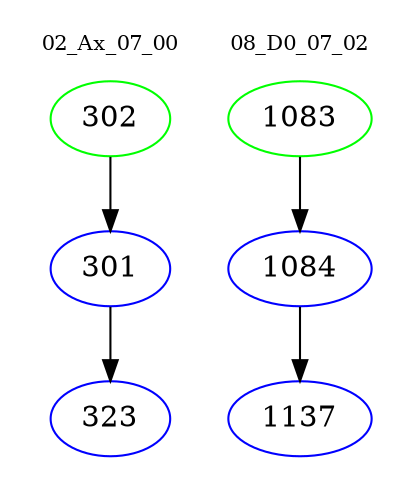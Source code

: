 digraph{
subgraph cluster_0 {
color = white
label = "02_Ax_07_00";
fontsize=10;
T0_302 [label="302", color="green"]
T0_302 -> T0_301 [color="black"]
T0_301 [label="301", color="blue"]
T0_301 -> T0_323 [color="black"]
T0_323 [label="323", color="blue"]
}
subgraph cluster_1 {
color = white
label = "08_D0_07_02";
fontsize=10;
T1_1083 [label="1083", color="green"]
T1_1083 -> T1_1084 [color="black"]
T1_1084 [label="1084", color="blue"]
T1_1084 -> T1_1137 [color="black"]
T1_1137 [label="1137", color="blue"]
}
}
